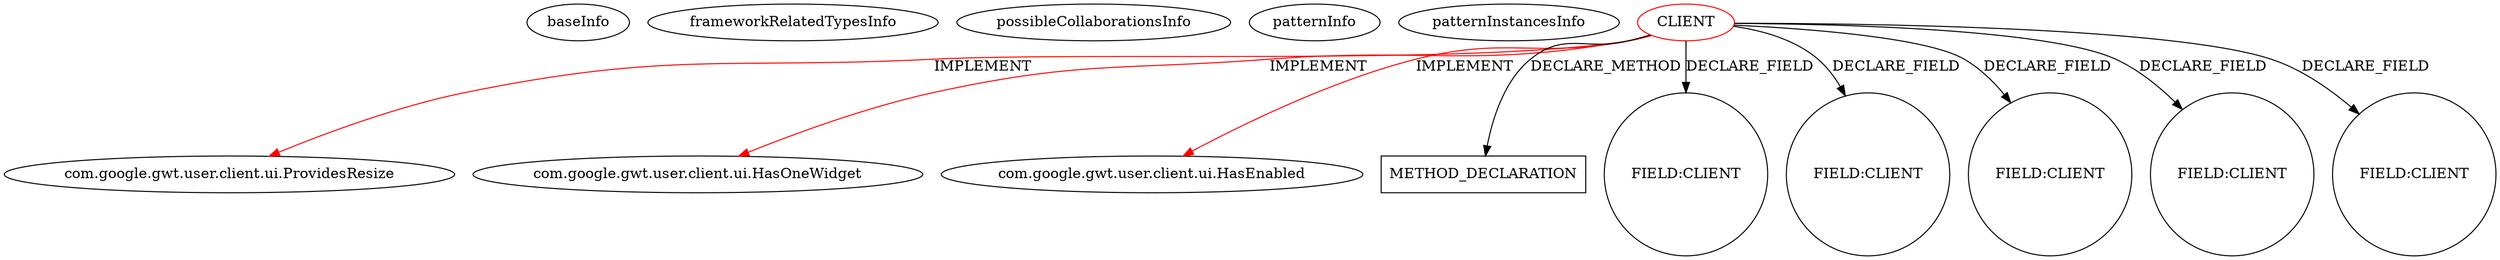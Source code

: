 digraph {
baseInfo[graphId=610,category="pattern",isAnonymous=false,possibleRelation=false]
frameworkRelatedTypesInfo[0="com.google.gwt.user.client.ui.ProvidesResize",1="com.google.gwt.user.client.ui.HasOneWidget",2="com.google.gwt.user.client.ui.HasEnabled"]
possibleCollaborationsInfo[]
patternInfo[frequency=2.0,patternRootClient=0]
patternInstancesInfo[0="kospiotr-gwt-layout-designer~/kospiotr-gwt-layout-designer/gwt-layout-designer-master/src/main/java/pl/pkosmowski/gxtshowcase/client/MainPanel.java~MainPanel~3417",1="rdomingonl-layoutTest~/rdomingonl-layoutTest/layoutTest-master/src/main/java/nl/tc/rd/exp/layouttest/client/mvp/view/WidgetDesignerView.java~WidgetDesignerView~4344"]
7[label="com.google.gwt.user.client.ui.ProvidesResize",vertexType="FRAMEWORK_INTERFACE_TYPE",isFrameworkType=false]
0[label="CLIENT",vertexType="ROOT_CLIENT_CLASS_DECLARATION",isFrameworkType=false,color=red]
8[label="com.google.gwt.user.client.ui.HasOneWidget",vertexType="FRAMEWORK_INTERFACE_TYPE",isFrameworkType=false]
3[label="com.google.gwt.user.client.ui.HasEnabled",vertexType="FRAMEWORK_INTERFACE_TYPE",isFrameworkType=false]
63[label="METHOD_DECLARATION",vertexType="CLIENT_METHOD_DECLARATION",isFrameworkType=false,shape=box]
39[label="FIELD:CLIENT",vertexType="FIELD_DECLARATION",isFrameworkType=false,shape=circle]
19[label="FIELD:CLIENT",vertexType="FIELD_DECLARATION",isFrameworkType=false,shape=circle]
29[label="FIELD:CLIENT",vertexType="FIELD_DECLARATION",isFrameworkType=false,shape=circle]
9[label="FIELD:CLIENT",vertexType="FIELD_DECLARATION",isFrameworkType=false,shape=circle]
52[label="FIELD:CLIENT",vertexType="FIELD_DECLARATION",isFrameworkType=false,shape=circle]
0->7[label="IMPLEMENT",color=red]
0->29[label="DECLARE_FIELD"]
0->9[label="DECLARE_FIELD"]
0->52[label="DECLARE_FIELD"]
0->39[label="DECLARE_FIELD"]
0->63[label="DECLARE_METHOD"]
0->8[label="IMPLEMENT",color=red]
0->19[label="DECLARE_FIELD"]
0->3[label="IMPLEMENT",color=red]
}
